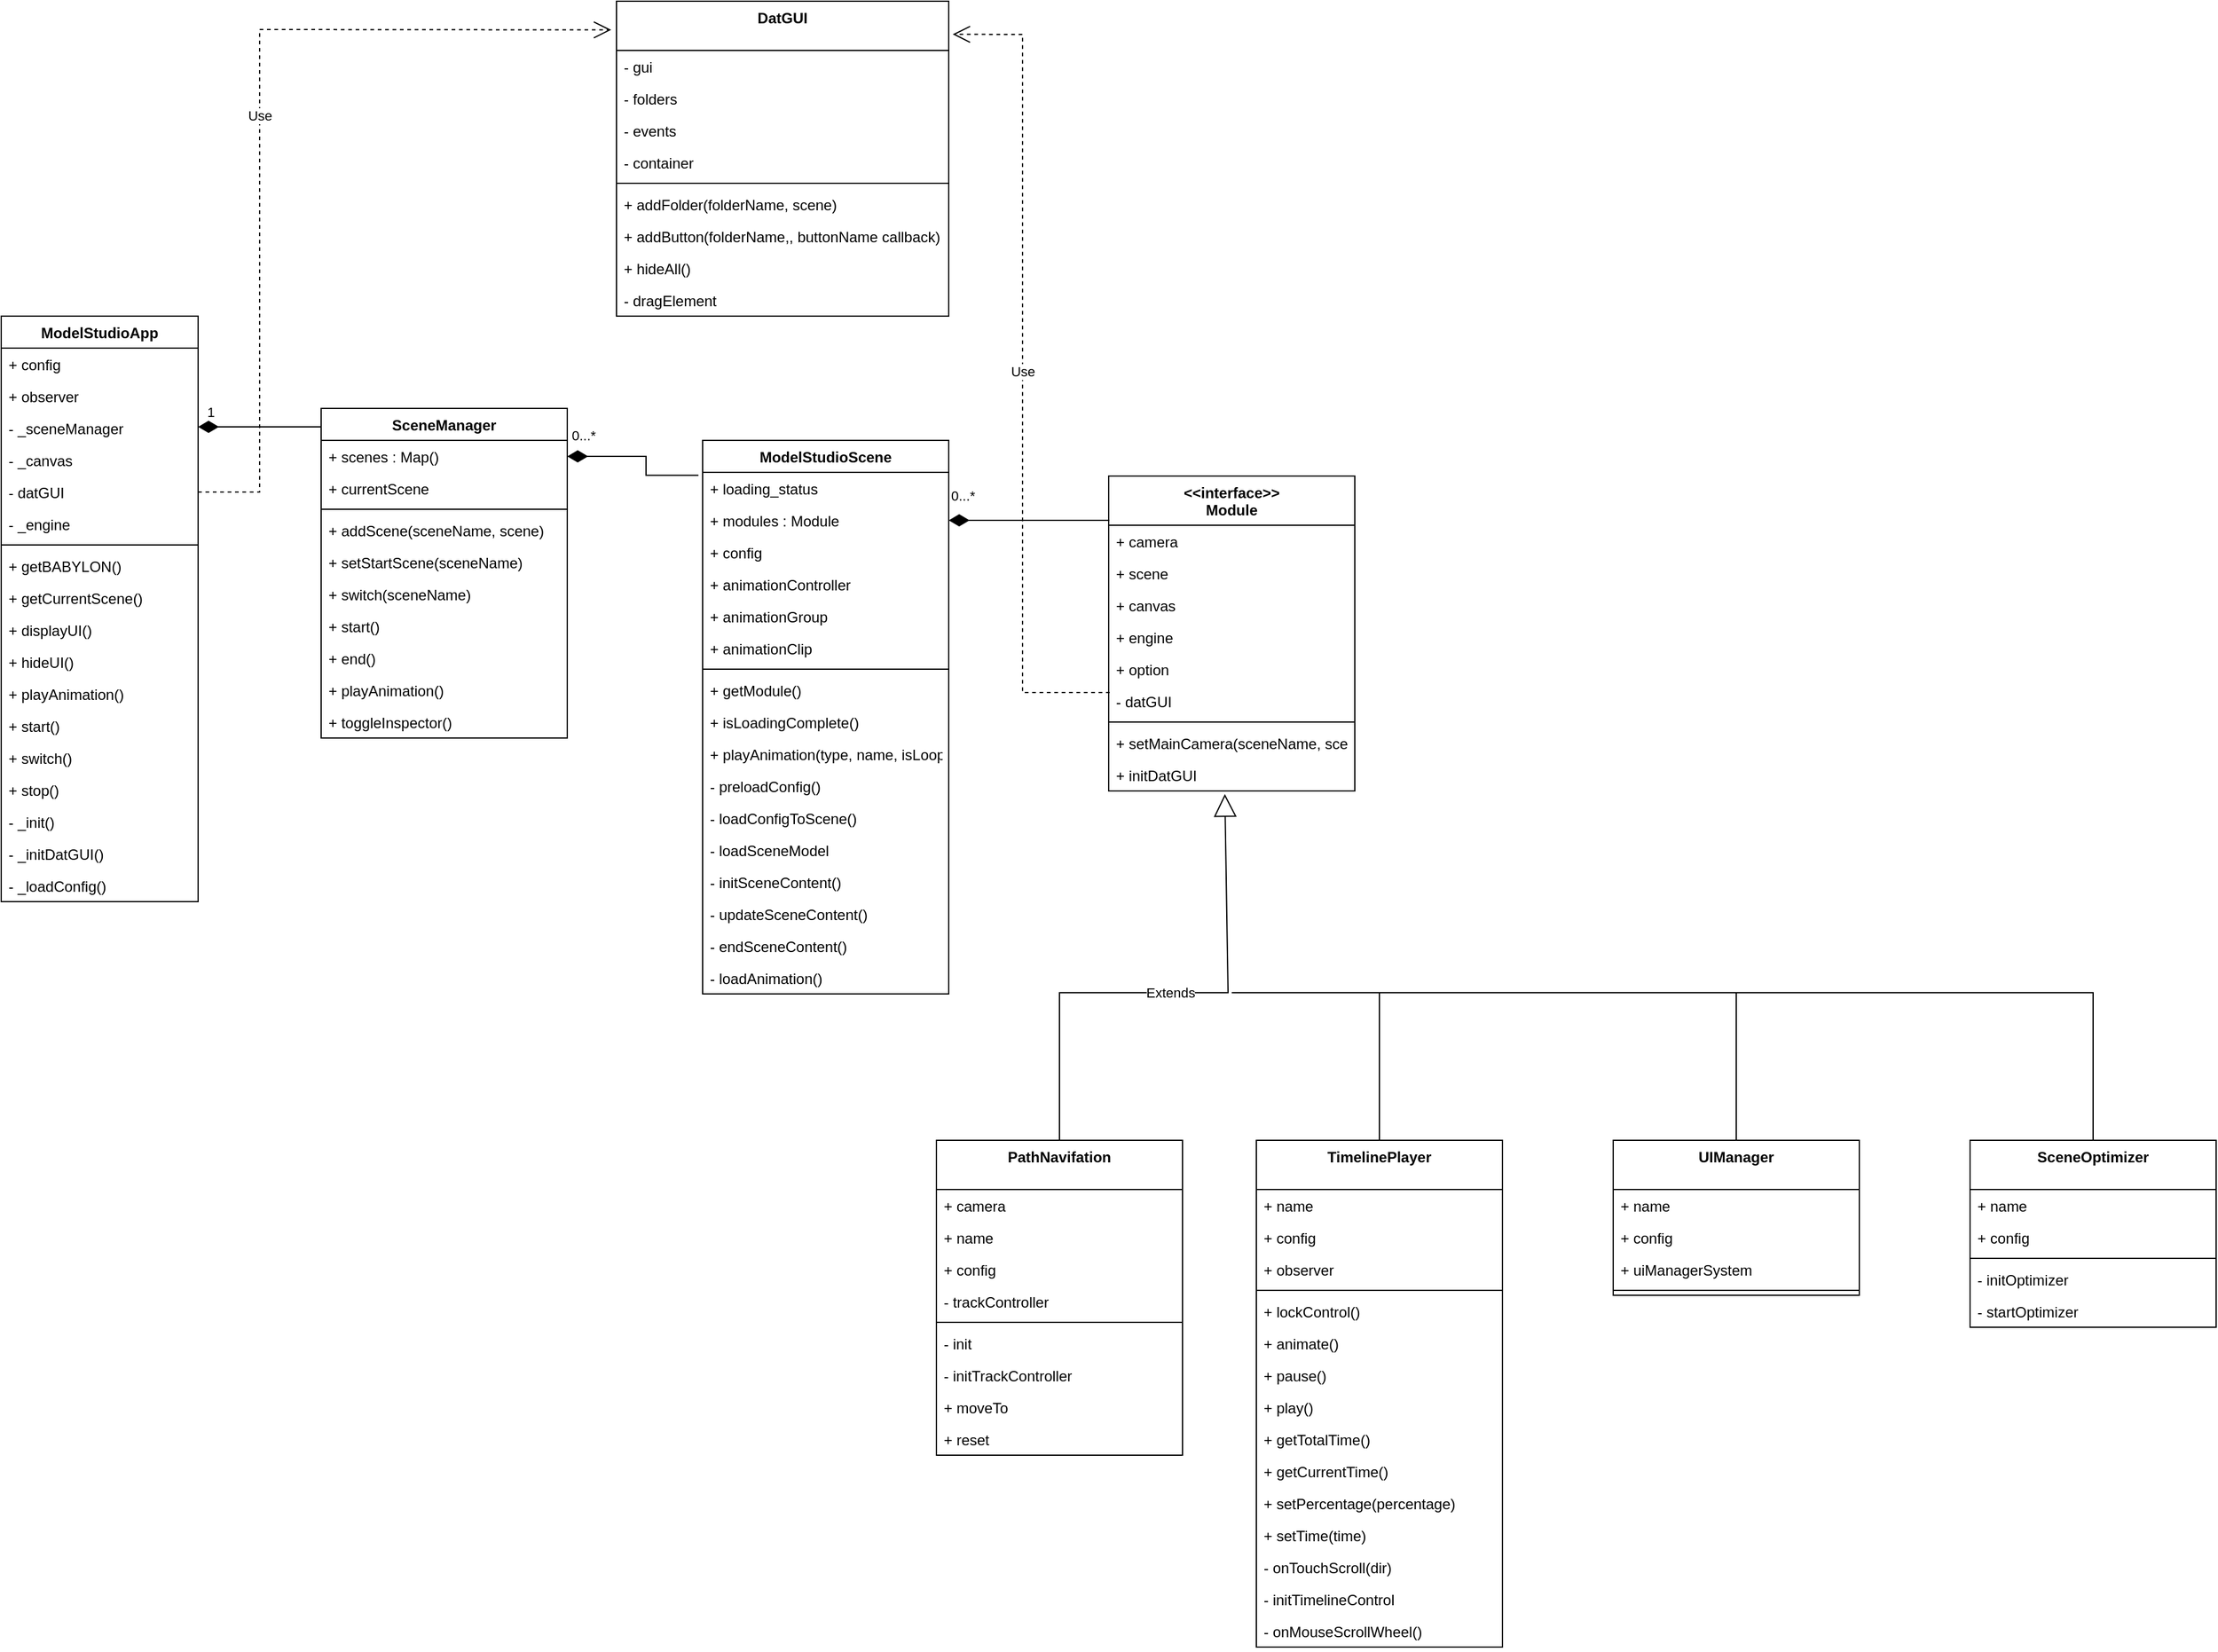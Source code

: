 <mxfile version="20.8.23" type="github">
  <diagram id="C5RBs43oDa-KdzZeNtuy" name="Page-1">
    <mxGraphModel dx="3585" dy="3079" grid="1" gridSize="10" guides="1" tooltips="1" connect="1" arrows="1" fold="1" page="1" pageScale="1" pageWidth="827" pageHeight="1169" math="0" shadow="0">
      <root>
        <mxCell id="WIyWlLk6GJQsqaUBKTNV-0" />
        <mxCell id="WIyWlLk6GJQsqaUBKTNV-1" parent="WIyWlLk6GJQsqaUBKTNV-0" />
        <mxCell id="VokwEijPuBBfnA9nGTuE-48" value="ModelStudioApp" style="swimlane;fontStyle=1;align=center;verticalAlign=top;childLayout=stackLayout;horizontal=1;startSize=26;horizontalStack=0;resizeParent=1;resizeParentMax=0;resizeLast=0;collapsible=1;marginBottom=0;" vertex="1" parent="WIyWlLk6GJQsqaUBKTNV-1">
          <mxGeometry x="90" y="240" width="160" height="476" as="geometry" />
        </mxCell>
        <mxCell id="VokwEijPuBBfnA9nGTuE-49" value="+ config" style="text;strokeColor=none;fillColor=none;align=left;verticalAlign=top;spacingLeft=4;spacingRight=4;overflow=hidden;rotatable=0;points=[[0,0.5],[1,0.5]];portConstraint=eastwest;" vertex="1" parent="VokwEijPuBBfnA9nGTuE-48">
          <mxGeometry y="26" width="160" height="26" as="geometry" />
        </mxCell>
        <mxCell id="VokwEijPuBBfnA9nGTuE-64" value="+ observer" style="text;strokeColor=none;fillColor=none;align=left;verticalAlign=top;spacingLeft=4;spacingRight=4;overflow=hidden;rotatable=0;points=[[0,0.5],[1,0.5]];portConstraint=eastwest;" vertex="1" parent="VokwEijPuBBfnA9nGTuE-48">
          <mxGeometry y="52" width="160" height="26" as="geometry" />
        </mxCell>
        <mxCell id="VokwEijPuBBfnA9nGTuE-62" value="- _sceneManager" style="text;strokeColor=none;fillColor=none;align=left;verticalAlign=top;spacingLeft=4;spacingRight=4;overflow=hidden;rotatable=0;points=[[0,0.5],[1,0.5]];portConstraint=eastwest;" vertex="1" parent="VokwEijPuBBfnA9nGTuE-48">
          <mxGeometry y="78" width="160" height="26" as="geometry" />
        </mxCell>
        <mxCell id="VokwEijPuBBfnA9nGTuE-63" value="- _canvas" style="text;strokeColor=none;fillColor=none;align=left;verticalAlign=top;spacingLeft=4;spacingRight=4;overflow=hidden;rotatable=0;points=[[0,0.5],[1,0.5]];portConstraint=eastwest;" vertex="1" parent="VokwEijPuBBfnA9nGTuE-48">
          <mxGeometry y="104" width="160" height="26" as="geometry" />
        </mxCell>
        <mxCell id="VokwEijPuBBfnA9nGTuE-166" value="- datGUI" style="text;strokeColor=none;fillColor=none;align=left;verticalAlign=top;spacingLeft=4;spacingRight=4;overflow=hidden;rotatable=0;points=[[0,0.5],[1,0.5]];portConstraint=eastwest;" vertex="1" parent="VokwEijPuBBfnA9nGTuE-48">
          <mxGeometry y="130" width="160" height="26" as="geometry" />
        </mxCell>
        <mxCell id="VokwEijPuBBfnA9nGTuE-65" value="- _engine" style="text;strokeColor=none;fillColor=none;align=left;verticalAlign=top;spacingLeft=4;spacingRight=4;overflow=hidden;rotatable=0;points=[[0,0.5],[1,0.5]];portConstraint=eastwest;" vertex="1" parent="VokwEijPuBBfnA9nGTuE-48">
          <mxGeometry y="156" width="160" height="26" as="geometry" />
        </mxCell>
        <mxCell id="VokwEijPuBBfnA9nGTuE-50" value="" style="line;strokeWidth=1;fillColor=none;align=left;verticalAlign=middle;spacingTop=-1;spacingLeft=3;spacingRight=3;rotatable=0;labelPosition=right;points=[];portConstraint=eastwest;strokeColor=inherit;" vertex="1" parent="VokwEijPuBBfnA9nGTuE-48">
          <mxGeometry y="182" width="160" height="8" as="geometry" />
        </mxCell>
        <mxCell id="VokwEijPuBBfnA9nGTuE-51" value="+ getBABYLON()" style="text;strokeColor=none;fillColor=none;align=left;verticalAlign=top;spacingLeft=4;spacingRight=4;overflow=hidden;rotatable=0;points=[[0,0.5],[1,0.5]];portConstraint=eastwest;" vertex="1" parent="VokwEijPuBBfnA9nGTuE-48">
          <mxGeometry y="190" width="160" height="26" as="geometry" />
        </mxCell>
        <mxCell id="VokwEijPuBBfnA9nGTuE-52" value="+ getCurrentScene()" style="text;strokeColor=none;fillColor=none;align=left;verticalAlign=top;spacingLeft=4;spacingRight=4;overflow=hidden;rotatable=0;points=[[0,0.5],[1,0.5]];portConstraint=eastwest;" vertex="1" parent="VokwEijPuBBfnA9nGTuE-48">
          <mxGeometry y="216" width="160" height="26" as="geometry" />
        </mxCell>
        <mxCell id="VokwEijPuBBfnA9nGTuE-56" value="+ displayUI()" style="text;strokeColor=none;fillColor=none;align=left;verticalAlign=top;spacingLeft=4;spacingRight=4;overflow=hidden;rotatable=0;points=[[0,0.5],[1,0.5]];portConstraint=eastwest;" vertex="1" parent="VokwEijPuBBfnA9nGTuE-48">
          <mxGeometry y="242" width="160" height="26" as="geometry" />
        </mxCell>
        <mxCell id="VokwEijPuBBfnA9nGTuE-57" value="+ hideUI()" style="text;strokeColor=none;fillColor=none;align=left;verticalAlign=top;spacingLeft=4;spacingRight=4;overflow=hidden;rotatable=0;points=[[0,0.5],[1,0.5]];portConstraint=eastwest;" vertex="1" parent="VokwEijPuBBfnA9nGTuE-48">
          <mxGeometry y="268" width="160" height="26" as="geometry" />
        </mxCell>
        <mxCell id="VokwEijPuBBfnA9nGTuE-58" value="+ playAnimation()" style="text;strokeColor=none;fillColor=none;align=left;verticalAlign=top;spacingLeft=4;spacingRight=4;overflow=hidden;rotatable=0;points=[[0,0.5],[1,0.5]];portConstraint=eastwest;" vertex="1" parent="VokwEijPuBBfnA9nGTuE-48">
          <mxGeometry y="294" width="160" height="26" as="geometry" />
        </mxCell>
        <mxCell id="VokwEijPuBBfnA9nGTuE-59" value="+ start()" style="text;strokeColor=none;fillColor=none;align=left;verticalAlign=top;spacingLeft=4;spacingRight=4;overflow=hidden;rotatable=0;points=[[0,0.5],[1,0.5]];portConstraint=eastwest;" vertex="1" parent="VokwEijPuBBfnA9nGTuE-48">
          <mxGeometry y="320" width="160" height="26" as="geometry" />
        </mxCell>
        <mxCell id="VokwEijPuBBfnA9nGTuE-60" value="+ switch()" style="text;strokeColor=none;fillColor=none;align=left;verticalAlign=top;spacingLeft=4;spacingRight=4;overflow=hidden;rotatable=0;points=[[0,0.5],[1,0.5]];portConstraint=eastwest;" vertex="1" parent="VokwEijPuBBfnA9nGTuE-48">
          <mxGeometry y="346" width="160" height="26" as="geometry" />
        </mxCell>
        <mxCell id="VokwEijPuBBfnA9nGTuE-61" value="+ stop()" style="text;strokeColor=none;fillColor=none;align=left;verticalAlign=top;spacingLeft=4;spacingRight=4;overflow=hidden;rotatable=0;points=[[0,0.5],[1,0.5]];portConstraint=eastwest;" vertex="1" parent="VokwEijPuBBfnA9nGTuE-48">
          <mxGeometry y="372" width="160" height="26" as="geometry" />
        </mxCell>
        <mxCell id="VokwEijPuBBfnA9nGTuE-53" value="- _init()" style="text;strokeColor=none;fillColor=none;align=left;verticalAlign=top;spacingLeft=4;spacingRight=4;overflow=hidden;rotatable=0;points=[[0,0.5],[1,0.5]];portConstraint=eastwest;" vertex="1" parent="VokwEijPuBBfnA9nGTuE-48">
          <mxGeometry y="398" width="160" height="26" as="geometry" />
        </mxCell>
        <mxCell id="VokwEijPuBBfnA9nGTuE-54" value="- _initDatGUI()" style="text;strokeColor=none;fillColor=none;align=left;verticalAlign=top;spacingLeft=4;spacingRight=4;overflow=hidden;rotatable=0;points=[[0,0.5],[1,0.5]];portConstraint=eastwest;" vertex="1" parent="VokwEijPuBBfnA9nGTuE-48">
          <mxGeometry y="424" width="160" height="26" as="geometry" />
        </mxCell>
        <mxCell id="VokwEijPuBBfnA9nGTuE-55" value="- _loadConfig()" style="text;strokeColor=none;fillColor=none;align=left;verticalAlign=top;spacingLeft=4;spacingRight=4;overflow=hidden;rotatable=0;points=[[0,0.5],[1,0.5]];portConstraint=eastwest;" vertex="1" parent="VokwEijPuBBfnA9nGTuE-48">
          <mxGeometry y="450" width="160" height="26" as="geometry" />
        </mxCell>
        <mxCell id="VokwEijPuBBfnA9nGTuE-66" value="SceneManager" style="swimlane;fontStyle=1;align=center;verticalAlign=top;childLayout=stackLayout;horizontal=1;startSize=26;horizontalStack=0;resizeParent=1;resizeParentMax=0;resizeLast=0;collapsible=1;marginBottom=0;" vertex="1" parent="WIyWlLk6GJQsqaUBKTNV-1">
          <mxGeometry x="350" y="315" width="200" height="268" as="geometry" />
        </mxCell>
        <mxCell id="VokwEijPuBBfnA9nGTuE-67" value="+ scenes : Map()" style="text;strokeColor=none;fillColor=none;align=left;verticalAlign=top;spacingLeft=4;spacingRight=4;overflow=hidden;rotatable=0;points=[[0,0.5],[1,0.5]];portConstraint=eastwest;" vertex="1" parent="VokwEijPuBBfnA9nGTuE-66">
          <mxGeometry y="26" width="200" height="26" as="geometry" />
        </mxCell>
        <mxCell id="VokwEijPuBBfnA9nGTuE-68" value="+ currentScene" style="text;strokeColor=none;fillColor=none;align=left;verticalAlign=top;spacingLeft=4;spacingRight=4;overflow=hidden;rotatable=0;points=[[0,0.5],[1,0.5]];portConstraint=eastwest;" vertex="1" parent="VokwEijPuBBfnA9nGTuE-66">
          <mxGeometry y="52" width="200" height="26" as="geometry" />
        </mxCell>
        <mxCell id="VokwEijPuBBfnA9nGTuE-72" value="" style="line;strokeWidth=1;fillColor=none;align=left;verticalAlign=middle;spacingTop=-1;spacingLeft=3;spacingRight=3;rotatable=0;labelPosition=right;points=[];portConstraint=eastwest;strokeColor=inherit;" vertex="1" parent="VokwEijPuBBfnA9nGTuE-66">
          <mxGeometry y="78" width="200" height="8" as="geometry" />
        </mxCell>
        <mxCell id="VokwEijPuBBfnA9nGTuE-73" value="+ addScene(sceneName, scene)" style="text;strokeColor=none;fillColor=none;align=left;verticalAlign=top;spacingLeft=4;spacingRight=4;overflow=hidden;rotatable=0;points=[[0,0.5],[1,0.5]];portConstraint=eastwest;" vertex="1" parent="VokwEijPuBBfnA9nGTuE-66">
          <mxGeometry y="86" width="200" height="26" as="geometry" />
        </mxCell>
        <mxCell id="VokwEijPuBBfnA9nGTuE-74" value="+ setStartScene(sceneName)" style="text;strokeColor=none;fillColor=none;align=left;verticalAlign=top;spacingLeft=4;spacingRight=4;overflow=hidden;rotatable=0;points=[[0,0.5],[1,0.5]];portConstraint=eastwest;" vertex="1" parent="VokwEijPuBBfnA9nGTuE-66">
          <mxGeometry y="112" width="200" height="26" as="geometry" />
        </mxCell>
        <mxCell id="VokwEijPuBBfnA9nGTuE-75" value="+ switch(sceneName)" style="text;strokeColor=none;fillColor=none;align=left;verticalAlign=top;spacingLeft=4;spacingRight=4;overflow=hidden;rotatable=0;points=[[0,0.5],[1,0.5]];portConstraint=eastwest;" vertex="1" parent="VokwEijPuBBfnA9nGTuE-66">
          <mxGeometry y="138" width="200" height="26" as="geometry" />
        </mxCell>
        <mxCell id="VokwEijPuBBfnA9nGTuE-76" value="+ start()" style="text;strokeColor=none;fillColor=none;align=left;verticalAlign=top;spacingLeft=4;spacingRight=4;overflow=hidden;rotatable=0;points=[[0,0.5],[1,0.5]];portConstraint=eastwest;" vertex="1" parent="VokwEijPuBBfnA9nGTuE-66">
          <mxGeometry y="164" width="200" height="26" as="geometry" />
        </mxCell>
        <mxCell id="VokwEijPuBBfnA9nGTuE-77" value="+ end()" style="text;strokeColor=none;fillColor=none;align=left;verticalAlign=top;spacingLeft=4;spacingRight=4;overflow=hidden;rotatable=0;points=[[0,0.5],[1,0.5]];portConstraint=eastwest;" vertex="1" parent="VokwEijPuBBfnA9nGTuE-66">
          <mxGeometry y="190" width="200" height="26" as="geometry" />
        </mxCell>
        <mxCell id="VokwEijPuBBfnA9nGTuE-78" value="+ playAnimation()" style="text;strokeColor=none;fillColor=none;align=left;verticalAlign=top;spacingLeft=4;spacingRight=4;overflow=hidden;rotatable=0;points=[[0,0.5],[1,0.5]];portConstraint=eastwest;" vertex="1" parent="VokwEijPuBBfnA9nGTuE-66">
          <mxGeometry y="216" width="200" height="26" as="geometry" />
        </mxCell>
        <mxCell id="VokwEijPuBBfnA9nGTuE-79" value="+ toggleInspector()" style="text;strokeColor=none;fillColor=none;align=left;verticalAlign=top;spacingLeft=4;spacingRight=4;overflow=hidden;rotatable=0;points=[[0,0.5],[1,0.5]];portConstraint=eastwest;" vertex="1" parent="VokwEijPuBBfnA9nGTuE-66">
          <mxGeometry y="242" width="200" height="26" as="geometry" />
        </mxCell>
        <mxCell id="VokwEijPuBBfnA9nGTuE-84" value="ModelStudioScene" style="swimlane;fontStyle=1;align=center;verticalAlign=top;childLayout=stackLayout;horizontal=1;startSize=26;horizontalStack=0;resizeParent=1;resizeParentMax=0;resizeLast=0;collapsible=1;marginBottom=0;" vertex="1" parent="WIyWlLk6GJQsqaUBKTNV-1">
          <mxGeometry x="660" y="341" width="200" height="450" as="geometry" />
        </mxCell>
        <mxCell id="VokwEijPuBBfnA9nGTuE-85" value="+ loading_status" style="text;strokeColor=none;fillColor=none;align=left;verticalAlign=top;spacingLeft=4;spacingRight=4;overflow=hidden;rotatable=0;points=[[0,0.5],[1,0.5]];portConstraint=eastwest;" vertex="1" parent="VokwEijPuBBfnA9nGTuE-84">
          <mxGeometry y="26" width="200" height="26" as="geometry" />
        </mxCell>
        <mxCell id="VokwEijPuBBfnA9nGTuE-86" value="+ modules : Module" style="text;strokeColor=none;fillColor=none;align=left;verticalAlign=top;spacingLeft=4;spacingRight=4;overflow=hidden;rotatable=0;points=[[0,0.5],[1,0.5]];portConstraint=eastwest;" vertex="1" parent="VokwEijPuBBfnA9nGTuE-84">
          <mxGeometry y="52" width="200" height="26" as="geometry" />
        </mxCell>
        <mxCell id="VokwEijPuBBfnA9nGTuE-99" value="+ config" style="text;strokeColor=none;fillColor=none;align=left;verticalAlign=top;spacingLeft=4;spacingRight=4;overflow=hidden;rotatable=0;points=[[0,0.5],[1,0.5]];portConstraint=eastwest;" vertex="1" parent="VokwEijPuBBfnA9nGTuE-84">
          <mxGeometry y="78" width="200" height="26" as="geometry" />
        </mxCell>
        <mxCell id="VokwEijPuBBfnA9nGTuE-107" value="+ animationController" style="text;strokeColor=none;fillColor=none;align=left;verticalAlign=top;spacingLeft=4;spacingRight=4;overflow=hidden;rotatable=0;points=[[0,0.5],[1,0.5]];portConstraint=eastwest;" vertex="1" parent="VokwEijPuBBfnA9nGTuE-84">
          <mxGeometry y="104" width="200" height="26" as="geometry" />
        </mxCell>
        <mxCell id="VokwEijPuBBfnA9nGTuE-109" value="+ animationGroup" style="text;strokeColor=none;fillColor=none;align=left;verticalAlign=top;spacingLeft=4;spacingRight=4;overflow=hidden;rotatable=0;points=[[0,0.5],[1,0.5]];portConstraint=eastwest;" vertex="1" parent="VokwEijPuBBfnA9nGTuE-84">
          <mxGeometry y="130" width="200" height="26" as="geometry" />
        </mxCell>
        <mxCell id="VokwEijPuBBfnA9nGTuE-108" value="+ animationClip" style="text;strokeColor=none;fillColor=none;align=left;verticalAlign=top;spacingLeft=4;spacingRight=4;overflow=hidden;rotatable=0;points=[[0,0.5],[1,0.5]];portConstraint=eastwest;" vertex="1" parent="VokwEijPuBBfnA9nGTuE-84">
          <mxGeometry y="156" width="200" height="26" as="geometry" />
        </mxCell>
        <mxCell id="VokwEijPuBBfnA9nGTuE-87" value="" style="line;strokeWidth=1;fillColor=none;align=left;verticalAlign=middle;spacingTop=-1;spacingLeft=3;spacingRight=3;rotatable=0;labelPosition=right;points=[];portConstraint=eastwest;strokeColor=inherit;" vertex="1" parent="VokwEijPuBBfnA9nGTuE-84">
          <mxGeometry y="182" width="200" height="8" as="geometry" />
        </mxCell>
        <mxCell id="VokwEijPuBBfnA9nGTuE-88" value="+ getModule()" style="text;strokeColor=none;fillColor=none;align=left;verticalAlign=top;spacingLeft=4;spacingRight=4;overflow=hidden;rotatable=0;points=[[0,0.5],[1,0.5]];portConstraint=eastwest;" vertex="1" parent="VokwEijPuBBfnA9nGTuE-84">
          <mxGeometry y="190" width="200" height="26" as="geometry" />
        </mxCell>
        <mxCell id="VokwEijPuBBfnA9nGTuE-89" value="+ isLoadingComplete()" style="text;strokeColor=none;fillColor=none;align=left;verticalAlign=top;spacingLeft=4;spacingRight=4;overflow=hidden;rotatable=0;points=[[0,0.5],[1,0.5]];portConstraint=eastwest;" vertex="1" parent="VokwEijPuBBfnA9nGTuE-84">
          <mxGeometry y="216" width="200" height="26" as="geometry" />
        </mxCell>
        <mxCell id="VokwEijPuBBfnA9nGTuE-106" value="+ playAnimation(type, name, isLoop)" style="text;strokeColor=none;fillColor=none;align=left;verticalAlign=top;spacingLeft=4;spacingRight=4;overflow=hidden;rotatable=0;points=[[0,0.5],[1,0.5]];portConstraint=eastwest;" vertex="1" parent="VokwEijPuBBfnA9nGTuE-84">
          <mxGeometry y="242" width="200" height="26" as="geometry" />
        </mxCell>
        <mxCell id="VokwEijPuBBfnA9nGTuE-90" value="- preloadConfig()" style="text;strokeColor=none;fillColor=none;align=left;verticalAlign=top;spacingLeft=4;spacingRight=4;overflow=hidden;rotatable=0;points=[[0,0.5],[1,0.5]];portConstraint=eastwest;" vertex="1" parent="VokwEijPuBBfnA9nGTuE-84">
          <mxGeometry y="268" width="200" height="26" as="geometry" />
        </mxCell>
        <mxCell id="VokwEijPuBBfnA9nGTuE-100" value="- loadConfigToScene()" style="text;strokeColor=none;fillColor=none;align=left;verticalAlign=top;spacingLeft=4;spacingRight=4;overflow=hidden;rotatable=0;points=[[0,0.5],[1,0.5]];portConstraint=eastwest;" vertex="1" parent="VokwEijPuBBfnA9nGTuE-84">
          <mxGeometry y="294" width="200" height="26" as="geometry" />
        </mxCell>
        <mxCell id="VokwEijPuBBfnA9nGTuE-101" value="- loadSceneModel" style="text;strokeColor=none;fillColor=none;align=left;verticalAlign=top;spacingLeft=4;spacingRight=4;overflow=hidden;rotatable=0;points=[[0,0.5],[1,0.5]];portConstraint=eastwest;" vertex="1" parent="VokwEijPuBBfnA9nGTuE-84">
          <mxGeometry y="320" width="200" height="26" as="geometry" />
        </mxCell>
        <mxCell id="VokwEijPuBBfnA9nGTuE-102" value="- initSceneContent()" style="text;strokeColor=none;fillColor=none;align=left;verticalAlign=top;spacingLeft=4;spacingRight=4;overflow=hidden;rotatable=0;points=[[0,0.5],[1,0.5]];portConstraint=eastwest;" vertex="1" parent="VokwEijPuBBfnA9nGTuE-84">
          <mxGeometry y="346" width="200" height="26" as="geometry" />
        </mxCell>
        <mxCell id="VokwEijPuBBfnA9nGTuE-103" value="- updateSceneContent()" style="text;strokeColor=none;fillColor=none;align=left;verticalAlign=top;spacingLeft=4;spacingRight=4;overflow=hidden;rotatable=0;points=[[0,0.5],[1,0.5]];portConstraint=eastwest;" vertex="1" parent="VokwEijPuBBfnA9nGTuE-84">
          <mxGeometry y="372" width="200" height="26" as="geometry" />
        </mxCell>
        <mxCell id="VokwEijPuBBfnA9nGTuE-104" value="- endSceneContent()" style="text;strokeColor=none;fillColor=none;align=left;verticalAlign=top;spacingLeft=4;spacingRight=4;overflow=hidden;rotatable=0;points=[[0,0.5],[1,0.5]];portConstraint=eastwest;" vertex="1" parent="VokwEijPuBBfnA9nGTuE-84">
          <mxGeometry y="398" width="200" height="26" as="geometry" />
        </mxCell>
        <mxCell id="VokwEijPuBBfnA9nGTuE-105" value="- loadAnimation()" style="text;strokeColor=none;fillColor=none;align=left;verticalAlign=top;spacingLeft=4;spacingRight=4;overflow=hidden;rotatable=0;points=[[0,0.5],[1,0.5]];portConstraint=eastwest;" vertex="1" parent="VokwEijPuBBfnA9nGTuE-84">
          <mxGeometry y="424" width="200" height="26" as="geometry" />
        </mxCell>
        <mxCell id="VokwEijPuBBfnA9nGTuE-95" value="" style="endArrow=none;html=1;endSize=12;startArrow=diamondThin;startSize=14;startFill=1;edgeStyle=orthogonalEdgeStyle;align=left;verticalAlign=bottom;rounded=0;endFill=0;" edge="1" parent="WIyWlLk6GJQsqaUBKTNV-1">
          <mxGeometry x="-1" y="3" relative="1" as="geometry">
            <mxPoint x="250" y="330" as="sourcePoint" />
            <mxPoint x="350" y="330" as="targetPoint" />
          </mxGeometry>
        </mxCell>
        <mxCell id="VokwEijPuBBfnA9nGTuE-98" value="1" style="edgeLabel;html=1;align=center;verticalAlign=middle;resizable=0;points=[];" vertex="1" connectable="0" parent="VokwEijPuBBfnA9nGTuE-95">
          <mxGeometry x="-0.815" y="1" relative="1" as="geometry">
            <mxPoint y="-11" as="offset" />
          </mxGeometry>
        </mxCell>
        <mxCell id="VokwEijPuBBfnA9nGTuE-96" value="" style="endArrow=none;html=1;endSize=12;startArrow=diamondThin;startSize=14;startFill=1;edgeStyle=orthogonalEdgeStyle;align=left;verticalAlign=bottom;rounded=0;exitX=1;exitY=0.5;exitDx=0;exitDy=0;entryX=-0.017;entryY=0.063;entryDx=0;entryDy=0;entryPerimeter=0;endFill=0;" edge="1" parent="WIyWlLk6GJQsqaUBKTNV-1" source="VokwEijPuBBfnA9nGTuE-67" target="VokwEijPuBBfnA9nGTuE-84">
          <mxGeometry x="-0.812" y="24" relative="1" as="geometry">
            <mxPoint x="440" y="500" as="sourcePoint" />
            <mxPoint x="600" y="500" as="targetPoint" />
            <Array as="points">
              <mxPoint x="614" y="354" />
            </Array>
            <mxPoint as="offset" />
          </mxGeometry>
        </mxCell>
        <mxCell id="VokwEijPuBBfnA9nGTuE-97" value="0...*" style="edgeLabel;html=1;align=center;verticalAlign=middle;resizable=0;points=[];" vertex="1" connectable="0" parent="VokwEijPuBBfnA9nGTuE-96">
          <mxGeometry x="-0.791" y="-3" relative="1" as="geometry">
            <mxPoint y="-20" as="offset" />
          </mxGeometry>
        </mxCell>
        <mxCell id="VokwEijPuBBfnA9nGTuE-110" value="&lt;&lt;interface&gt;&gt;&#xa;Module" style="swimlane;fontStyle=1;align=center;verticalAlign=top;childLayout=stackLayout;horizontal=1;startSize=40;horizontalStack=0;resizeParent=1;resizeParentMax=0;resizeLast=0;collapsible=1;marginBottom=0;" vertex="1" parent="WIyWlLk6GJQsqaUBKTNV-1">
          <mxGeometry x="990" y="370" width="200" height="256" as="geometry" />
        </mxCell>
        <mxCell id="VokwEijPuBBfnA9nGTuE-111" value="+ camera" style="text;strokeColor=none;fillColor=none;align=left;verticalAlign=top;spacingLeft=4;spacingRight=4;overflow=hidden;rotatable=0;points=[[0,0.5],[1,0.5]];portConstraint=eastwest;" vertex="1" parent="VokwEijPuBBfnA9nGTuE-110">
          <mxGeometry y="40" width="200" height="26" as="geometry" />
        </mxCell>
        <mxCell id="VokwEijPuBBfnA9nGTuE-112" value="+ scene" style="text;strokeColor=none;fillColor=none;align=left;verticalAlign=top;spacingLeft=4;spacingRight=4;overflow=hidden;rotatable=0;points=[[0,0.5],[1,0.5]];portConstraint=eastwest;" vertex="1" parent="VokwEijPuBBfnA9nGTuE-110">
          <mxGeometry y="66" width="200" height="26" as="geometry" />
        </mxCell>
        <mxCell id="VokwEijPuBBfnA9nGTuE-127" value="+ canvas" style="text;strokeColor=none;fillColor=none;align=left;verticalAlign=top;spacingLeft=4;spacingRight=4;overflow=hidden;rotatable=0;points=[[0,0.5],[1,0.5]];portConstraint=eastwest;" vertex="1" parent="VokwEijPuBBfnA9nGTuE-110">
          <mxGeometry y="92" width="200" height="26" as="geometry" />
        </mxCell>
        <mxCell id="VokwEijPuBBfnA9nGTuE-128" value="+ engine" style="text;strokeColor=none;fillColor=none;align=left;verticalAlign=top;spacingLeft=4;spacingRight=4;overflow=hidden;rotatable=0;points=[[0,0.5],[1,0.5]];portConstraint=eastwest;" vertex="1" parent="VokwEijPuBBfnA9nGTuE-110">
          <mxGeometry y="118" width="200" height="26" as="geometry" />
        </mxCell>
        <mxCell id="VokwEijPuBBfnA9nGTuE-129" value="+ option" style="text;strokeColor=none;fillColor=none;align=left;verticalAlign=top;spacingLeft=4;spacingRight=4;overflow=hidden;rotatable=0;points=[[0,0.5],[1,0.5]];portConstraint=eastwest;" vertex="1" parent="VokwEijPuBBfnA9nGTuE-110">
          <mxGeometry y="144" width="200" height="26" as="geometry" />
        </mxCell>
        <mxCell id="VokwEijPuBBfnA9nGTuE-168" value="- datGUI" style="text;strokeColor=none;fillColor=none;align=left;verticalAlign=top;spacingLeft=4;spacingRight=4;overflow=hidden;rotatable=0;points=[[0,0.5],[1,0.5]];portConstraint=eastwest;" vertex="1" parent="VokwEijPuBBfnA9nGTuE-110">
          <mxGeometry y="170" width="200" height="26" as="geometry" />
        </mxCell>
        <mxCell id="VokwEijPuBBfnA9nGTuE-113" value="" style="line;strokeWidth=1;fillColor=none;align=left;verticalAlign=middle;spacingTop=-1;spacingLeft=3;spacingRight=3;rotatable=0;labelPosition=right;points=[];portConstraint=eastwest;strokeColor=inherit;" vertex="1" parent="VokwEijPuBBfnA9nGTuE-110">
          <mxGeometry y="196" width="200" height="8" as="geometry" />
        </mxCell>
        <mxCell id="VokwEijPuBBfnA9nGTuE-114" value="+ setMainCamera(sceneName, scene)" style="text;strokeColor=none;fillColor=none;align=left;verticalAlign=top;spacingLeft=4;spacingRight=4;overflow=hidden;rotatable=0;points=[[0,0.5],[1,0.5]];portConstraint=eastwest;" vertex="1" parent="VokwEijPuBBfnA9nGTuE-110">
          <mxGeometry y="204" width="200" height="26" as="geometry" />
        </mxCell>
        <mxCell id="VokwEijPuBBfnA9nGTuE-154" value="+ initDatGUI" style="text;strokeColor=none;fillColor=none;align=left;verticalAlign=top;spacingLeft=4;spacingRight=4;overflow=hidden;rotatable=0;points=[[0,0.5],[1,0.5]];portConstraint=eastwest;" vertex="1" parent="VokwEijPuBBfnA9nGTuE-110">
          <mxGeometry y="230" width="200" height="26" as="geometry" />
        </mxCell>
        <mxCell id="VokwEijPuBBfnA9nGTuE-125" value="0...*" style="endArrow=none;html=1;endSize=12;startArrow=diamondThin;startSize=14;startFill=1;edgeStyle=orthogonalEdgeStyle;align=left;verticalAlign=bottom;rounded=0;exitX=1;exitY=0.5;exitDx=0;exitDy=0;entryX=0.003;entryY=-0.154;entryDx=0;entryDy=0;entryPerimeter=0;endFill=0;" edge="1" parent="WIyWlLk6GJQsqaUBKTNV-1" source="VokwEijPuBBfnA9nGTuE-86" target="VokwEijPuBBfnA9nGTuE-111">
          <mxGeometry x="-1" y="11" relative="1" as="geometry">
            <mxPoint x="560" y="450" as="sourcePoint" />
            <mxPoint x="720" y="450" as="targetPoint" />
            <mxPoint as="offset" />
          </mxGeometry>
        </mxCell>
        <mxCell id="VokwEijPuBBfnA9nGTuE-130" value="Extends" style="endArrow=block;endSize=16;endFill=0;html=1;rounded=0;exitX=0.5;exitY=0;exitDx=0;exitDy=0;entryX=0.472;entryY=1.096;entryDx=0;entryDy=0;entryPerimeter=0;" edge="1" parent="WIyWlLk6GJQsqaUBKTNV-1" source="VokwEijPuBBfnA9nGTuE-131" target="VokwEijPuBBfnA9nGTuE-154">
          <mxGeometry width="160" relative="1" as="geometry">
            <mxPoint x="1290" y="390" as="sourcePoint" />
            <mxPoint x="1090" y="600" as="targetPoint" />
            <Array as="points">
              <mxPoint x="950" y="790" />
              <mxPoint x="1087" y="790" />
            </Array>
          </mxGeometry>
        </mxCell>
        <mxCell id="VokwEijPuBBfnA9nGTuE-131" value="PathNavifation" style="swimlane;fontStyle=1;align=center;verticalAlign=top;childLayout=stackLayout;horizontal=1;startSize=40;horizontalStack=0;resizeParent=1;resizeParentMax=0;resizeLast=0;collapsible=1;marginBottom=0;" vertex="1" parent="WIyWlLk6GJQsqaUBKTNV-1">
          <mxGeometry x="850" y="910" width="200" height="256" as="geometry" />
        </mxCell>
        <mxCell id="VokwEijPuBBfnA9nGTuE-132" value="+ camera" style="text;strokeColor=none;fillColor=none;align=left;verticalAlign=top;spacingLeft=4;spacingRight=4;overflow=hidden;rotatable=0;points=[[0,0.5],[1,0.5]];portConstraint=eastwest;" vertex="1" parent="VokwEijPuBBfnA9nGTuE-131">
          <mxGeometry y="40" width="200" height="26" as="geometry" />
        </mxCell>
        <mxCell id="VokwEijPuBBfnA9nGTuE-147" value="+ name" style="text;strokeColor=none;fillColor=none;align=left;verticalAlign=top;spacingLeft=4;spacingRight=4;overflow=hidden;rotatable=0;points=[[0,0.5],[1,0.5]];portConstraint=eastwest;" vertex="1" parent="VokwEijPuBBfnA9nGTuE-131">
          <mxGeometry y="66" width="200" height="26" as="geometry" />
        </mxCell>
        <mxCell id="VokwEijPuBBfnA9nGTuE-148" value="+ config" style="text;strokeColor=none;fillColor=none;align=left;verticalAlign=top;spacingLeft=4;spacingRight=4;overflow=hidden;rotatable=0;points=[[0,0.5],[1,0.5]];portConstraint=eastwest;" vertex="1" parent="VokwEijPuBBfnA9nGTuE-131">
          <mxGeometry y="92" width="200" height="26" as="geometry" />
        </mxCell>
        <mxCell id="VokwEijPuBBfnA9nGTuE-133" value="- trackController" style="text;strokeColor=none;fillColor=none;align=left;verticalAlign=top;spacingLeft=4;spacingRight=4;overflow=hidden;rotatable=0;points=[[0,0.5],[1,0.5]];portConstraint=eastwest;" vertex="1" parent="VokwEijPuBBfnA9nGTuE-131">
          <mxGeometry y="118" width="200" height="26" as="geometry" />
        </mxCell>
        <mxCell id="VokwEijPuBBfnA9nGTuE-137" value="" style="line;strokeWidth=1;fillColor=none;align=left;verticalAlign=middle;spacingTop=-1;spacingLeft=3;spacingRight=3;rotatable=0;labelPosition=right;points=[];portConstraint=eastwest;strokeColor=inherit;" vertex="1" parent="VokwEijPuBBfnA9nGTuE-131">
          <mxGeometry y="144" width="200" height="8" as="geometry" />
        </mxCell>
        <mxCell id="VokwEijPuBBfnA9nGTuE-138" value="- init" style="text;strokeColor=none;fillColor=none;align=left;verticalAlign=top;spacingLeft=4;spacingRight=4;overflow=hidden;rotatable=0;points=[[0,0.5],[1,0.5]];portConstraint=eastwest;" vertex="1" parent="VokwEijPuBBfnA9nGTuE-131">
          <mxGeometry y="152" width="200" height="26" as="geometry" />
        </mxCell>
        <mxCell id="VokwEijPuBBfnA9nGTuE-149" value="- initTrackController" style="text;strokeColor=none;fillColor=none;align=left;verticalAlign=top;spacingLeft=4;spacingRight=4;overflow=hidden;rotatable=0;points=[[0,0.5],[1,0.5]];portConstraint=eastwest;" vertex="1" parent="VokwEijPuBBfnA9nGTuE-131">
          <mxGeometry y="178" width="200" height="26" as="geometry" />
        </mxCell>
        <mxCell id="VokwEijPuBBfnA9nGTuE-150" value="+ moveTo" style="text;strokeColor=none;fillColor=none;align=left;verticalAlign=top;spacingLeft=4;spacingRight=4;overflow=hidden;rotatable=0;points=[[0,0.5],[1,0.5]];portConstraint=eastwest;" vertex="1" parent="VokwEijPuBBfnA9nGTuE-131">
          <mxGeometry y="204" width="200" height="26" as="geometry" />
        </mxCell>
        <mxCell id="VokwEijPuBBfnA9nGTuE-151" value="+ reset" style="text;strokeColor=none;fillColor=none;align=left;verticalAlign=top;spacingLeft=4;spacingRight=4;overflow=hidden;rotatable=0;points=[[0,0.5],[1,0.5]];portConstraint=eastwest;" vertex="1" parent="VokwEijPuBBfnA9nGTuE-131">
          <mxGeometry y="230" width="200" height="26" as="geometry" />
        </mxCell>
        <mxCell id="VokwEijPuBBfnA9nGTuE-139" value="TimelinePlayer" style="swimlane;fontStyle=1;align=center;verticalAlign=top;childLayout=stackLayout;horizontal=1;startSize=40;horizontalStack=0;resizeParent=1;resizeParentMax=0;resizeLast=0;collapsible=1;marginBottom=0;" vertex="1" parent="WIyWlLk6GJQsqaUBKTNV-1">
          <mxGeometry x="1110" y="910" width="200" height="412" as="geometry" />
        </mxCell>
        <mxCell id="VokwEijPuBBfnA9nGTuE-140" value="+ name" style="text;strokeColor=none;fillColor=none;align=left;verticalAlign=top;spacingLeft=4;spacingRight=4;overflow=hidden;rotatable=0;points=[[0,0.5],[1,0.5]];portConstraint=eastwest;" vertex="1" parent="VokwEijPuBBfnA9nGTuE-139">
          <mxGeometry y="40" width="200" height="26" as="geometry" />
        </mxCell>
        <mxCell id="VokwEijPuBBfnA9nGTuE-141" value="+ config" style="text;strokeColor=none;fillColor=none;align=left;verticalAlign=top;spacingLeft=4;spacingRight=4;overflow=hidden;rotatable=0;points=[[0,0.5],[1,0.5]];portConstraint=eastwest;" vertex="1" parent="VokwEijPuBBfnA9nGTuE-139">
          <mxGeometry y="66" width="200" height="26" as="geometry" />
        </mxCell>
        <mxCell id="VokwEijPuBBfnA9nGTuE-142" value="+ observer" style="text;strokeColor=none;fillColor=none;align=left;verticalAlign=top;spacingLeft=4;spacingRight=4;overflow=hidden;rotatable=0;points=[[0,0.5],[1,0.5]];portConstraint=eastwest;" vertex="1" parent="VokwEijPuBBfnA9nGTuE-139">
          <mxGeometry y="92" width="200" height="26" as="geometry" />
        </mxCell>
        <mxCell id="VokwEijPuBBfnA9nGTuE-145" value="" style="line;strokeWidth=1;fillColor=none;align=left;verticalAlign=middle;spacingTop=-1;spacingLeft=3;spacingRight=3;rotatable=0;labelPosition=right;points=[];portConstraint=eastwest;strokeColor=inherit;" vertex="1" parent="VokwEijPuBBfnA9nGTuE-139">
          <mxGeometry y="118" width="200" height="8" as="geometry" />
        </mxCell>
        <mxCell id="VokwEijPuBBfnA9nGTuE-170" value="+ lockControl()" style="text;strokeColor=none;fillColor=none;align=left;verticalAlign=top;spacingLeft=4;spacingRight=4;overflow=hidden;rotatable=0;points=[[0,0.5],[1,0.5]];portConstraint=eastwest;" vertex="1" parent="VokwEijPuBBfnA9nGTuE-139">
          <mxGeometry y="126" width="200" height="26" as="geometry" />
        </mxCell>
        <mxCell id="VokwEijPuBBfnA9nGTuE-171" value="+ animate()" style="text;strokeColor=none;fillColor=none;align=left;verticalAlign=top;spacingLeft=4;spacingRight=4;overflow=hidden;rotatable=0;points=[[0,0.5],[1,0.5]];portConstraint=eastwest;" vertex="1" parent="VokwEijPuBBfnA9nGTuE-139">
          <mxGeometry y="152" width="200" height="26" as="geometry" />
        </mxCell>
        <mxCell id="VokwEijPuBBfnA9nGTuE-173" value="+ pause()" style="text;strokeColor=none;fillColor=none;align=left;verticalAlign=top;spacingLeft=4;spacingRight=4;overflow=hidden;rotatable=0;points=[[0,0.5],[1,0.5]];portConstraint=eastwest;" vertex="1" parent="VokwEijPuBBfnA9nGTuE-139">
          <mxGeometry y="178" width="200" height="26" as="geometry" />
        </mxCell>
        <mxCell id="VokwEijPuBBfnA9nGTuE-172" value="+ play()" style="text;strokeColor=none;fillColor=none;align=left;verticalAlign=top;spacingLeft=4;spacingRight=4;overflow=hidden;rotatable=0;points=[[0,0.5],[1,0.5]];portConstraint=eastwest;" vertex="1" parent="VokwEijPuBBfnA9nGTuE-139">
          <mxGeometry y="204" width="200" height="26" as="geometry" />
        </mxCell>
        <mxCell id="VokwEijPuBBfnA9nGTuE-174" value="+ getTotalTime()" style="text;strokeColor=none;fillColor=none;align=left;verticalAlign=top;spacingLeft=4;spacingRight=4;overflow=hidden;rotatable=0;points=[[0,0.5],[1,0.5]];portConstraint=eastwest;" vertex="1" parent="VokwEijPuBBfnA9nGTuE-139">
          <mxGeometry y="230" width="200" height="26" as="geometry" />
        </mxCell>
        <mxCell id="VokwEijPuBBfnA9nGTuE-175" value="+ getCurrentTime()" style="text;strokeColor=none;fillColor=none;align=left;verticalAlign=top;spacingLeft=4;spacingRight=4;overflow=hidden;rotatable=0;points=[[0,0.5],[1,0.5]];portConstraint=eastwest;" vertex="1" parent="VokwEijPuBBfnA9nGTuE-139">
          <mxGeometry y="256" width="200" height="26" as="geometry" />
        </mxCell>
        <mxCell id="VokwEijPuBBfnA9nGTuE-176" value="+ setPercentage(percentage)" style="text;strokeColor=none;fillColor=none;align=left;verticalAlign=top;spacingLeft=4;spacingRight=4;overflow=hidden;rotatable=0;points=[[0,0.5],[1,0.5]];portConstraint=eastwest;" vertex="1" parent="VokwEijPuBBfnA9nGTuE-139">
          <mxGeometry y="282" width="200" height="26" as="geometry" />
        </mxCell>
        <mxCell id="VokwEijPuBBfnA9nGTuE-177" value="+ setTime(time)" style="text;strokeColor=none;fillColor=none;align=left;verticalAlign=top;spacingLeft=4;spacingRight=4;overflow=hidden;rotatable=0;points=[[0,0.5],[1,0.5]];portConstraint=eastwest;" vertex="1" parent="VokwEijPuBBfnA9nGTuE-139">
          <mxGeometry y="308" width="200" height="26" as="geometry" />
        </mxCell>
        <mxCell id="VokwEijPuBBfnA9nGTuE-178" value="- onTouchScroll(dir)" style="text;strokeColor=none;fillColor=none;align=left;verticalAlign=top;spacingLeft=4;spacingRight=4;overflow=hidden;rotatable=0;points=[[0,0.5],[1,0.5]];portConstraint=eastwest;" vertex="1" parent="VokwEijPuBBfnA9nGTuE-139">
          <mxGeometry y="334" width="200" height="26" as="geometry" />
        </mxCell>
        <mxCell id="VokwEijPuBBfnA9nGTuE-179" value="- initTimelineControl" style="text;strokeColor=none;fillColor=none;align=left;verticalAlign=top;spacingLeft=4;spacingRight=4;overflow=hidden;rotatable=0;points=[[0,0.5],[1,0.5]];portConstraint=eastwest;" vertex="1" parent="VokwEijPuBBfnA9nGTuE-139">
          <mxGeometry y="360" width="200" height="26" as="geometry" />
        </mxCell>
        <mxCell id="VokwEijPuBBfnA9nGTuE-180" value="- onMouseScrollWheel()" style="text;strokeColor=none;fillColor=none;align=left;verticalAlign=top;spacingLeft=4;spacingRight=4;overflow=hidden;rotatable=0;points=[[0,0.5],[1,0.5]];portConstraint=eastwest;" vertex="1" parent="VokwEijPuBBfnA9nGTuE-139">
          <mxGeometry y="386" width="200" height="26" as="geometry" />
        </mxCell>
        <mxCell id="VokwEijPuBBfnA9nGTuE-153" value="" style="endArrow=none;html=1;rounded=0;exitX=0.5;exitY=0;exitDx=0;exitDy=0;" edge="1" parent="WIyWlLk6GJQsqaUBKTNV-1" source="VokwEijPuBBfnA9nGTuE-139">
          <mxGeometry width="50" height="50" relative="1" as="geometry">
            <mxPoint x="1220" y="790" as="sourcePoint" />
            <mxPoint x="1090" y="790" as="targetPoint" />
            <Array as="points">
              <mxPoint x="1210" y="790" />
            </Array>
          </mxGeometry>
        </mxCell>
        <mxCell id="VokwEijPuBBfnA9nGTuE-155" value="DatGUI" style="swimlane;fontStyle=1;align=center;verticalAlign=top;childLayout=stackLayout;horizontal=1;startSize=40;horizontalStack=0;resizeParent=1;resizeParentMax=0;resizeLast=0;collapsible=1;marginBottom=0;" vertex="1" parent="WIyWlLk6GJQsqaUBKTNV-1">
          <mxGeometry x="590" y="-16" width="270" height="256" as="geometry" />
        </mxCell>
        <mxCell id="VokwEijPuBBfnA9nGTuE-156" value="- gui" style="text;strokeColor=none;fillColor=none;align=left;verticalAlign=top;spacingLeft=4;spacingRight=4;overflow=hidden;rotatable=0;points=[[0,0.5],[1,0.5]];portConstraint=eastwest;" vertex="1" parent="VokwEijPuBBfnA9nGTuE-155">
          <mxGeometry y="40" width="270" height="26" as="geometry" />
        </mxCell>
        <mxCell id="VokwEijPuBBfnA9nGTuE-157" value="- folders" style="text;strokeColor=none;fillColor=none;align=left;verticalAlign=top;spacingLeft=4;spacingRight=4;overflow=hidden;rotatable=0;points=[[0,0.5],[1,0.5]];portConstraint=eastwest;" vertex="1" parent="VokwEijPuBBfnA9nGTuE-155">
          <mxGeometry y="66" width="270" height="26" as="geometry" />
        </mxCell>
        <mxCell id="VokwEijPuBBfnA9nGTuE-158" value="- events" style="text;strokeColor=none;fillColor=none;align=left;verticalAlign=top;spacingLeft=4;spacingRight=4;overflow=hidden;rotatable=0;points=[[0,0.5],[1,0.5]];portConstraint=eastwest;" vertex="1" parent="VokwEijPuBBfnA9nGTuE-155">
          <mxGeometry y="92" width="270" height="26" as="geometry" />
        </mxCell>
        <mxCell id="VokwEijPuBBfnA9nGTuE-159" value="- container" style="text;strokeColor=none;fillColor=none;align=left;verticalAlign=top;spacingLeft=4;spacingRight=4;overflow=hidden;rotatable=0;points=[[0,0.5],[1,0.5]];portConstraint=eastwest;" vertex="1" parent="VokwEijPuBBfnA9nGTuE-155">
          <mxGeometry y="118" width="270" height="26" as="geometry" />
        </mxCell>
        <mxCell id="VokwEijPuBBfnA9nGTuE-161" value="" style="line;strokeWidth=1;fillColor=none;align=left;verticalAlign=middle;spacingTop=-1;spacingLeft=3;spacingRight=3;rotatable=0;labelPosition=right;points=[];portConstraint=eastwest;strokeColor=inherit;" vertex="1" parent="VokwEijPuBBfnA9nGTuE-155">
          <mxGeometry y="144" width="270" height="8" as="geometry" />
        </mxCell>
        <mxCell id="VokwEijPuBBfnA9nGTuE-162" value="+ addFolder(folderName, scene)" style="text;strokeColor=none;fillColor=none;align=left;verticalAlign=top;spacingLeft=4;spacingRight=4;overflow=hidden;rotatable=0;points=[[0,0.5],[1,0.5]];portConstraint=eastwest;" vertex="1" parent="VokwEijPuBBfnA9nGTuE-155">
          <mxGeometry y="152" width="270" height="26" as="geometry" />
        </mxCell>
        <mxCell id="VokwEijPuBBfnA9nGTuE-164" value="+ addButton(folderName,, buttonName callback)" style="text;strokeColor=none;fillColor=none;align=left;verticalAlign=top;spacingLeft=4;spacingRight=4;overflow=hidden;rotatable=0;points=[[0,0.5],[1,0.5]];portConstraint=eastwest;" vertex="1" parent="VokwEijPuBBfnA9nGTuE-155">
          <mxGeometry y="178" width="270" height="26" as="geometry" />
        </mxCell>
        <mxCell id="VokwEijPuBBfnA9nGTuE-165" value="+ hideAll()" style="text;strokeColor=none;fillColor=none;align=left;verticalAlign=top;spacingLeft=4;spacingRight=4;overflow=hidden;rotatable=0;points=[[0,0.5],[1,0.5]];portConstraint=eastwest;" vertex="1" parent="VokwEijPuBBfnA9nGTuE-155">
          <mxGeometry y="204" width="270" height="26" as="geometry" />
        </mxCell>
        <mxCell id="VokwEijPuBBfnA9nGTuE-163" value="- dragElement" style="text;strokeColor=none;fillColor=none;align=left;verticalAlign=top;spacingLeft=4;spacingRight=4;overflow=hidden;rotatable=0;points=[[0,0.5],[1,0.5]];portConstraint=eastwest;" vertex="1" parent="VokwEijPuBBfnA9nGTuE-155">
          <mxGeometry y="230" width="270" height="26" as="geometry" />
        </mxCell>
        <mxCell id="VokwEijPuBBfnA9nGTuE-167" value="Use" style="endArrow=open;endSize=12;dashed=1;html=1;rounded=0;exitX=1;exitY=0.5;exitDx=0;exitDy=0;entryX=-0.016;entryY=0.091;entryDx=0;entryDy=0;entryPerimeter=0;" edge="1" parent="WIyWlLk6GJQsqaUBKTNV-1" source="VokwEijPuBBfnA9nGTuE-166" target="VokwEijPuBBfnA9nGTuE-155">
          <mxGeometry width="160" relative="1" as="geometry">
            <mxPoint x="430" y="340" as="sourcePoint" />
            <mxPoint x="590" y="340" as="targetPoint" />
            <Array as="points">
              <mxPoint x="300" y="383" />
              <mxPoint x="300" y="7" />
            </Array>
          </mxGeometry>
        </mxCell>
        <mxCell id="VokwEijPuBBfnA9nGTuE-169" value="Use" style="endArrow=open;endSize=12;dashed=1;html=1;rounded=0;entryX=1.012;entryY=0.105;entryDx=0;entryDy=0;entryPerimeter=0;exitX=0.004;exitY=0.231;exitDx=0;exitDy=0;exitPerimeter=0;" edge="1" parent="WIyWlLk6GJQsqaUBKTNV-1" source="VokwEijPuBBfnA9nGTuE-168" target="VokwEijPuBBfnA9nGTuE-155">
          <mxGeometry width="160" relative="1" as="geometry">
            <mxPoint x="970" y="250" as="sourcePoint" />
            <mxPoint x="1130" y="250" as="targetPoint" />
            <Array as="points">
              <mxPoint x="920" y="546" />
              <mxPoint x="920" y="11" />
            </Array>
          </mxGeometry>
        </mxCell>
        <mxCell id="VokwEijPuBBfnA9nGTuE-181" value="UIManager" style="swimlane;fontStyle=1;align=center;verticalAlign=top;childLayout=stackLayout;horizontal=1;startSize=40;horizontalStack=0;resizeParent=1;resizeParentMax=0;resizeLast=0;collapsible=1;marginBottom=0;" vertex="1" parent="WIyWlLk6GJQsqaUBKTNV-1">
          <mxGeometry x="1400" y="910" width="200" height="126" as="geometry" />
        </mxCell>
        <mxCell id="VokwEijPuBBfnA9nGTuE-183" value="+ name" style="text;strokeColor=none;fillColor=none;align=left;verticalAlign=top;spacingLeft=4;spacingRight=4;overflow=hidden;rotatable=0;points=[[0,0.5],[1,0.5]];portConstraint=eastwest;" vertex="1" parent="VokwEijPuBBfnA9nGTuE-181">
          <mxGeometry y="40" width="200" height="26" as="geometry" />
        </mxCell>
        <mxCell id="VokwEijPuBBfnA9nGTuE-184" value="+ config" style="text;strokeColor=none;fillColor=none;align=left;verticalAlign=top;spacingLeft=4;spacingRight=4;overflow=hidden;rotatable=0;points=[[0,0.5],[1,0.5]];portConstraint=eastwest;" vertex="1" parent="VokwEijPuBBfnA9nGTuE-181">
          <mxGeometry y="66" width="200" height="26" as="geometry" />
        </mxCell>
        <mxCell id="VokwEijPuBBfnA9nGTuE-185" value="+ uiManagerSystem" style="text;strokeColor=none;fillColor=none;align=left;verticalAlign=top;spacingLeft=4;spacingRight=4;overflow=hidden;rotatable=0;points=[[0,0.5],[1,0.5]];portConstraint=eastwest;" vertex="1" parent="VokwEijPuBBfnA9nGTuE-181">
          <mxGeometry y="92" width="200" height="26" as="geometry" />
        </mxCell>
        <mxCell id="VokwEijPuBBfnA9nGTuE-186" value="" style="line;strokeWidth=1;fillColor=none;align=left;verticalAlign=middle;spacingTop=-1;spacingLeft=3;spacingRight=3;rotatable=0;labelPosition=right;points=[];portConstraint=eastwest;strokeColor=inherit;" vertex="1" parent="VokwEijPuBBfnA9nGTuE-181">
          <mxGeometry y="118" width="200" height="8" as="geometry" />
        </mxCell>
        <mxCell id="VokwEijPuBBfnA9nGTuE-191" value="SceneOptimizer" style="swimlane;fontStyle=1;align=center;verticalAlign=top;childLayout=stackLayout;horizontal=1;startSize=40;horizontalStack=0;resizeParent=1;resizeParentMax=0;resizeLast=0;collapsible=1;marginBottom=0;" vertex="1" parent="WIyWlLk6GJQsqaUBKTNV-1">
          <mxGeometry x="1690" y="910" width="200" height="152" as="geometry" />
        </mxCell>
        <mxCell id="VokwEijPuBBfnA9nGTuE-193" value="+ name" style="text;strokeColor=none;fillColor=none;align=left;verticalAlign=top;spacingLeft=4;spacingRight=4;overflow=hidden;rotatable=0;points=[[0,0.5],[1,0.5]];portConstraint=eastwest;" vertex="1" parent="VokwEijPuBBfnA9nGTuE-191">
          <mxGeometry y="40" width="200" height="26" as="geometry" />
        </mxCell>
        <mxCell id="VokwEijPuBBfnA9nGTuE-194" value="+ config" style="text;strokeColor=none;fillColor=none;align=left;verticalAlign=top;spacingLeft=4;spacingRight=4;overflow=hidden;rotatable=0;points=[[0,0.5],[1,0.5]];portConstraint=eastwest;" vertex="1" parent="VokwEijPuBBfnA9nGTuE-191">
          <mxGeometry y="66" width="200" height="26" as="geometry" />
        </mxCell>
        <mxCell id="VokwEijPuBBfnA9nGTuE-196" value="" style="line;strokeWidth=1;fillColor=none;align=left;verticalAlign=middle;spacingTop=-1;spacingLeft=3;spacingRight=3;rotatable=0;labelPosition=right;points=[];portConstraint=eastwest;strokeColor=inherit;" vertex="1" parent="VokwEijPuBBfnA9nGTuE-191">
          <mxGeometry y="92" width="200" height="8" as="geometry" />
        </mxCell>
        <mxCell id="VokwEijPuBBfnA9nGTuE-197" value="- initOptimizer" style="text;strokeColor=none;fillColor=none;align=left;verticalAlign=top;spacingLeft=4;spacingRight=4;overflow=hidden;rotatable=0;points=[[0,0.5],[1,0.5]];portConstraint=eastwest;" vertex="1" parent="VokwEijPuBBfnA9nGTuE-191">
          <mxGeometry y="100" width="200" height="26" as="geometry" />
        </mxCell>
        <mxCell id="VokwEijPuBBfnA9nGTuE-198" value="- startOptimizer" style="text;strokeColor=none;fillColor=none;align=left;verticalAlign=top;spacingLeft=4;spacingRight=4;overflow=hidden;rotatable=0;points=[[0,0.5],[1,0.5]];portConstraint=eastwest;" vertex="1" parent="VokwEijPuBBfnA9nGTuE-191">
          <mxGeometry y="126" width="200" height="26" as="geometry" />
        </mxCell>
        <mxCell id="VokwEijPuBBfnA9nGTuE-202" value="" style="endArrow=none;html=1;rounded=0;exitX=0.5;exitY=0;exitDx=0;exitDy=0;" edge="1" parent="WIyWlLk6GJQsqaUBKTNV-1" source="VokwEijPuBBfnA9nGTuE-181">
          <mxGeometry width="50" height="50" relative="1" as="geometry">
            <mxPoint x="1160" y="970" as="sourcePoint" />
            <mxPoint x="1210" y="790" as="targetPoint" />
            <Array as="points">
              <mxPoint x="1500" y="790" />
            </Array>
          </mxGeometry>
        </mxCell>
        <mxCell id="VokwEijPuBBfnA9nGTuE-203" value="" style="endArrow=none;html=1;rounded=0;exitX=0.5;exitY=0;exitDx=0;exitDy=0;" edge="1" parent="WIyWlLk6GJQsqaUBKTNV-1">
          <mxGeometry width="50" height="50" relative="1" as="geometry">
            <mxPoint x="1790" y="910" as="sourcePoint" />
            <mxPoint x="1500" y="790" as="targetPoint" />
            <Array as="points">
              <mxPoint x="1790" y="790" />
            </Array>
          </mxGeometry>
        </mxCell>
      </root>
    </mxGraphModel>
  </diagram>
</mxfile>
